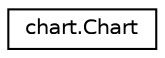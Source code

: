 digraph "Graphical Class Hierarchy"
{
  edge [fontname="Helvetica",fontsize="10",labelfontname="Helvetica",labelfontsize="10"];
  node [fontname="Helvetica",fontsize="10",shape=record];
  rankdir="LR";
  Node0 [label="chart.Chart",height=0.2,width=0.4,color="black", fillcolor="white", style="filled",URL="$classchart_1_1_chart.html"];
}
